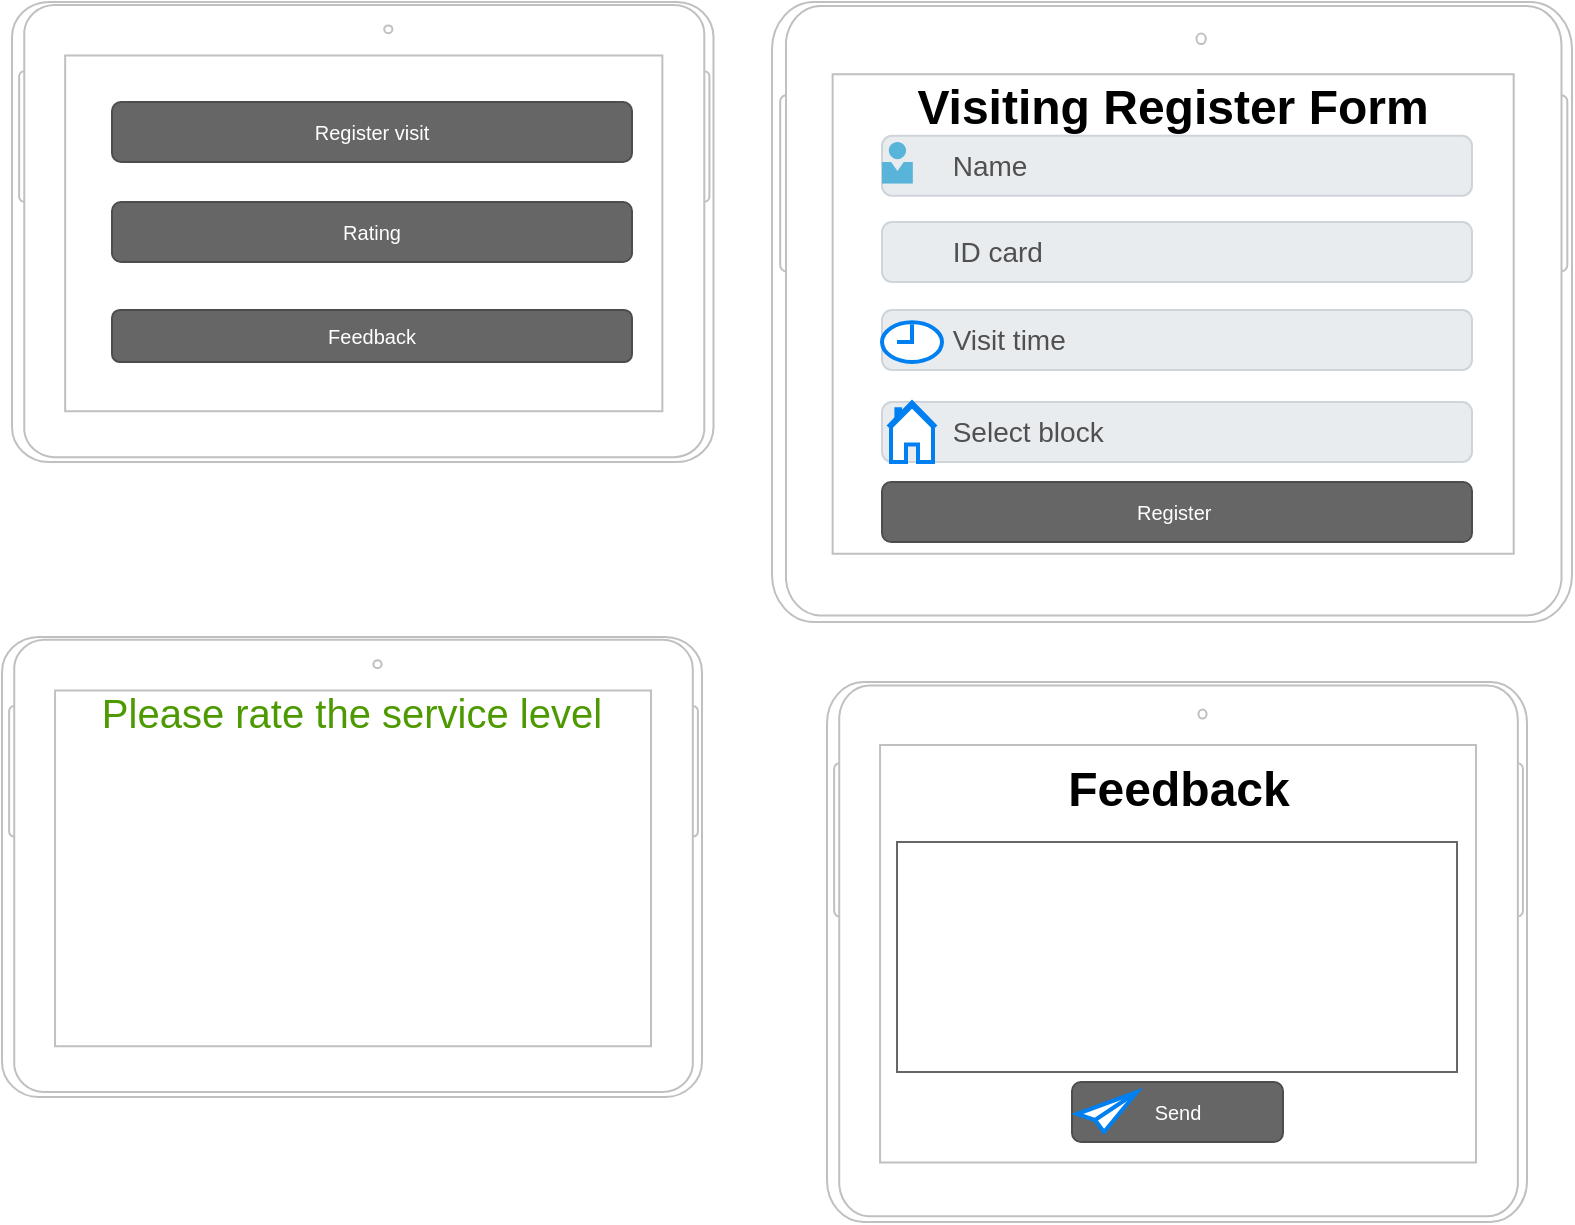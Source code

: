 <mxfile version="21.0.6" type="github">
  <diagram name="Page-1" id="ERA9clVWiJN9jm6EAOTU">
    <mxGraphModel dx="1050" dy="491" grid="1" gridSize="10" guides="1" tooltips="1" connect="1" arrows="1" fold="1" page="1" pageScale="1" pageWidth="850" pageHeight="1100" math="0" shadow="0">
      <root>
        <mxCell id="0" />
        <mxCell id="1" parent="0" />
        <mxCell id="GEdyw78trVJxSbKYEeHb-15" value="&amp;nbsp; &amp;nbsp; &amp;nbsp; Name" style="html=1;shadow=0;dashed=0;shape=mxgraph.bootstrap.rrect;rSize=5;strokeColor=#CED4DA;strokeWidth=1;fillColor=#E9ECEF;fontColor=#505050;whiteSpace=wrap;align=left;verticalAlign=middle;spacingLeft=10;fontSize=14;" parent="1" vertex="1">
          <mxGeometry x="605" y="176.88" width="295" height="30" as="geometry" />
        </mxCell>
        <mxCell id="GEdyw78trVJxSbKYEeHb-16" value="&amp;nbsp; &amp;nbsp; &amp;nbsp; ID card" style="html=1;shadow=0;dashed=0;shape=mxgraph.bootstrap.rrect;rSize=5;strokeColor=#CED4DA;strokeWidth=1;fillColor=#E9ECEF;fontColor=#505050;whiteSpace=wrap;align=left;verticalAlign=middle;spacingLeft=10;fontSize=14;" parent="1" vertex="1">
          <mxGeometry x="605" y="220" width="295" height="30" as="geometry" />
        </mxCell>
        <mxCell id="GEdyw78trVJxSbKYEeHb-17" value="&amp;nbsp; &amp;nbsp; &amp;nbsp; Visit time" style="html=1;shadow=0;dashed=0;shape=mxgraph.bootstrap.rrect;rSize=5;strokeColor=#CED4DA;strokeWidth=1;fillColor=#E9ECEF;fontColor=#505050;whiteSpace=wrap;align=left;verticalAlign=middle;spacingLeft=10;fontSize=14;" parent="1" vertex="1">
          <mxGeometry x="605" y="264" width="295" height="30" as="geometry" />
        </mxCell>
        <mxCell id="GEdyw78trVJxSbKYEeHb-19" value="&amp;nbsp; &amp;nbsp; &amp;nbsp; Select block" style="html=1;shadow=0;dashed=0;shape=mxgraph.bootstrap.rrect;rSize=5;strokeColor=#CED4DA;strokeWidth=1;fillColor=#E9ECEF;fontColor=#505050;whiteSpace=wrap;align=left;verticalAlign=middle;spacingLeft=10;fontSize=14;" parent="1" vertex="1">
          <mxGeometry x="605" y="310" width="295" height="30" as="geometry" />
        </mxCell>
        <mxCell id="GEdyw78trVJxSbKYEeHb-20" value="" style="shape=image;html=1;verticalAlign=top;verticalLabelPosition=bottom;labelBackgroundColor=#ffffff;imageAspect=0;aspect=fixed;image=https://cdn2.iconfinder.com/data/icons/navigation-set-arrows-part-two/32/Arrow_Drop_Down_Circle-128.png" parent="1" vertex="1">
          <mxGeometry x="863" y="313" width="24" height="24" as="geometry" />
        </mxCell>
        <mxCell id="GEdyw78trVJxSbKYEeHb-23" value="" style="shape=image;html=1;verticalAlign=top;verticalLabelPosition=bottom;labelBackgroundColor=#ffffff;imageAspect=0;aspect=fixed;image=https://cdn1.iconfinder.com/data/icons/unicons-line-vol-5/24/sad-128.png" parent="1" vertex="1">
          <mxGeometry x="350" y="515" width="70" height="70" as="geometry" />
        </mxCell>
        <mxCell id="GEdyw78trVJxSbKYEeHb-24" value="" style="shape=image;html=1;verticalAlign=top;verticalLabelPosition=bottom;labelBackgroundColor=#ffffff;imageAspect=0;aspect=fixed;image=https://cdn1.iconfinder.com/data/icons/unicons-line-vol-1/24/angry-128.png" parent="1" vertex="1">
          <mxGeometry x="200" y="515" width="70" height="70" as="geometry" />
        </mxCell>
        <mxCell id="GEdyw78trVJxSbKYEeHb-25" value="" style="shape=image;html=1;verticalAlign=top;verticalLabelPosition=bottom;labelBackgroundColor=#ffffff;imageAspect=0;aspect=fixed;image=https://cdn1.iconfinder.com/data/icons/unicons-line-vol-5/24/smile-beam-128.png" parent="1" vertex="1">
          <mxGeometry x="420" y="515" width="70" height="70" as="geometry" />
        </mxCell>
        <mxCell id="GEdyw78trVJxSbKYEeHb-26" value="" style="shape=image;html=1;verticalAlign=top;verticalLabelPosition=bottom;labelBackgroundColor=#ffffff;imageAspect=0;aspect=fixed;image=https://cdn1.iconfinder.com/data/icons/unicons-line-vol-5/24/sad-dizzy-128.png" parent="1" vertex="1">
          <mxGeometry x="280" y="515" width="70" height="70" as="geometry" />
        </mxCell>
        <mxCell id="GEdyw78trVJxSbKYEeHb-29" value="Please rate the service level" style="text;html=1;strokeColor=none;fillColor=none;align=center;verticalAlign=middle;whiteSpace=wrap;rounded=0;fontFamily=Helvetica;labelBackgroundColor=default;fontColor=#4D9900;fontSize=20;" parent="1" vertex="1">
          <mxGeometry x="210" y="450" width="260" height="30" as="geometry" />
        </mxCell>
        <mxCell id="GEdyw78trVJxSbKYEeHb-31" value="" style="verticalLabelPosition=bottom;verticalAlign=top;html=1;shadow=0;dashed=0;strokeWidth=1;shape=mxgraph.android.tab2;strokeColor=#c0c0c0;direction=north;" parent="1" vertex="1">
          <mxGeometry x="165" y="427.44" width="350" height="230" as="geometry" />
        </mxCell>
        <mxCell id="GEdyw78trVJxSbKYEeHb-32" value="" style="verticalLabelPosition=bottom;verticalAlign=top;html=1;shadow=0;dashed=0;strokeWidth=1;shape=mxgraph.android.tab2;strokeColor=#c0c0c0;direction=north;" parent="1" vertex="1">
          <mxGeometry x="170" y="110" width="350.75" height="230" as="geometry" />
        </mxCell>
        <mxCell id="GEdyw78trVJxSbKYEeHb-33" value="Register visit" style="rounded=1;html=1;shadow=0;dashed=0;whiteSpace=wrap;fontSize=10;fillColor=#666666;align=center;strokeColor=#4D4D4D;fontColor=#ffffff;" parent="1" vertex="1">
          <mxGeometry x="220" y="160" width="260" height="30" as="geometry" />
        </mxCell>
        <mxCell id="GEdyw78trVJxSbKYEeHb-34" value="Rating" style="rounded=1;html=1;shadow=0;dashed=0;whiteSpace=wrap;fontSize=10;fillColor=#666666;align=center;strokeColor=#4D4D4D;fontColor=#ffffff;" parent="1" vertex="1">
          <mxGeometry x="220" y="210" width="260" height="30" as="geometry" />
        </mxCell>
        <mxCell id="GEdyw78trVJxSbKYEeHb-35" value="Feedback" style="rounded=1;html=1;shadow=0;dashed=0;whiteSpace=wrap;fontSize=10;fillColor=#666666;align=center;strokeColor=#4D4D4D;fontColor=#ffffff;" parent="1" vertex="1">
          <mxGeometry x="220" y="264" width="260" height="26" as="geometry" />
        </mxCell>
        <mxCell id="GEdyw78trVJxSbKYEeHb-38" value="Visiting Register Form" style="text;strokeColor=none;fillColor=none;html=1;fontSize=24;fontStyle=1;verticalAlign=middle;align=center;" parent="1" vertex="1">
          <mxGeometry x="700" y="149.88" width="100" height="27" as="geometry" />
        </mxCell>
        <mxCell id="GEdyw78trVJxSbKYEeHb-40" value="Register&amp;nbsp;" style="rounded=1;html=1;shadow=0;dashed=0;whiteSpace=wrap;fontSize=10;fillColor=#666666;align=center;strokeColor=#4D4D4D;fontColor=#ffffff;" parent="1" vertex="1">
          <mxGeometry x="605" y="350" width="295" height="30" as="geometry" />
        </mxCell>
        <mxCell id="GEdyw78trVJxSbKYEeHb-42" value="" style="verticalLabelPosition=bottom;verticalAlign=top;html=1;shadow=0;dashed=0;strokeWidth=1;shape=mxgraph.android.tab2;strokeColor=#c0c0c0;direction=north;" parent="1" vertex="1">
          <mxGeometry x="577.5" y="450" width="350" height="270" as="geometry" />
        </mxCell>
        <mxCell id="GEdyw78trVJxSbKYEeHb-44" value="Feedback" style="text;strokeColor=none;fillColor=none;html=1;fontSize=24;fontStyle=1;verticalAlign=middle;align=center;" parent="1" vertex="1">
          <mxGeometry x="702.5" y="490" width="100" height="27" as="geometry" />
        </mxCell>
        <mxCell id="GEdyw78trVJxSbKYEeHb-45" value="" style="strokeWidth=1;shadow=0;dashed=0;align=center;html=1;shape=mxgraph.mockup.text.textBox;fontColor=#666666;align=left;fontSize=17;spacingLeft=4;spacingTop=-3;whiteSpace=wrap;strokeColor=#666666;mainText=" parent="1" vertex="1">
          <mxGeometry x="612.5" y="530" width="280" height="115" as="geometry" />
        </mxCell>
        <mxCell id="9Ig8hGc-oL2lYwAAS766-1" value="Send" style="rounded=1;html=1;shadow=0;dashed=0;whiteSpace=wrap;fontSize=10;fillColor=#666666;align=center;strokeColor=#4D4D4D;fontColor=#ffffff;" parent="1" vertex="1">
          <mxGeometry x="700" y="650" width="105.5" height="30" as="geometry" />
        </mxCell>
        <mxCell id="9Ig8hGc-oL2lYwAAS766-2" value="" style="html=1;verticalLabelPosition=bottom;align=center;labelBackgroundColor=#ffffff;verticalAlign=top;strokeWidth=2;strokeColor=#0080F0;shadow=0;dashed=0;shape=mxgraph.ios7.icons.pointer;" parent="1" vertex="1">
          <mxGeometry x="702.5" y="655" width="30" height="20" as="geometry" />
        </mxCell>
        <mxCell id="9Ig8hGc-oL2lYwAAS766-4" value="" style="shape=image;html=1;verticalAlign=top;verticalLabelPosition=bottom;labelBackgroundColor=#ffffff;imageAspect=0;aspect=fixed;image=https://cdn0.iconfinder.com/data/icons/communication-technology/500/list-128.png" parent="1" vertex="1">
          <mxGeometry x="680" y="334.75" width="60.5" height="60.5" as="geometry" />
        </mxCell>
        <mxCell id="9Ig8hGc-oL2lYwAAS766-6" value="" style="sketch=0;aspect=fixed;html=1;points=[];align=center;image;fontSize=12;image=img/lib/mscae/Person.svg;" parent="1" vertex="1">
          <mxGeometry x="605" y="180" width="15.45" height="20.88" as="geometry" />
        </mxCell>
        <mxCell id="9Ig8hGc-oL2lYwAAS766-8" value="" style="shape=image;html=1;verticalAlign=top;verticalLabelPosition=bottom;labelBackgroundColor=#ffffff;imageAspect=0;aspect=fixed;image=https://cdn0.iconfinder.com/data/icons/payment-76/512/identity-128.png" parent="1" vertex="1">
          <mxGeometry x="605" y="223" width="27" height="27" as="geometry" />
        </mxCell>
        <mxCell id="9Ig8hGc-oL2lYwAAS766-9" value="" style="html=1;verticalLabelPosition=bottom;align=center;labelBackgroundColor=#ffffff;verticalAlign=top;strokeWidth=2;strokeColor=#0080F0;shadow=0;dashed=0;shape=mxgraph.ios7.icons.clock;" parent="1" vertex="1">
          <mxGeometry x="605" y="270.12" width="30" height="19.88" as="geometry" />
        </mxCell>
        <mxCell id="9Ig8hGc-oL2lYwAAS766-10" value="" style="html=1;verticalLabelPosition=bottom;align=center;labelBackgroundColor=#ffffff;verticalAlign=top;strokeWidth=2;strokeColor=#0080F0;shadow=0;dashed=0;shape=mxgraph.ios7.icons.home;" parent="1" vertex="1">
          <mxGeometry x="608" y="310.12" width="24" height="29.88" as="geometry" />
        </mxCell>
        <mxCell id="9Ig8hGc-oL2lYwAAS766-11" value="" style="shape=image;html=1;verticalAlign=top;verticalLabelPosition=bottom;labelBackgroundColor=#ffffff;imageAspect=0;aspect=fixed;image=https://cdn0.iconfinder.com/data/icons/communication-technology/500/list-128.png" parent="1" vertex="1">
          <mxGeometry x="260" y="144.75" width="60.5" height="60.5" as="geometry" />
        </mxCell>
        <mxCell id="9Ig8hGc-oL2lYwAAS766-12" value="" style="shape=image;html=1;verticalAlign=top;verticalLabelPosition=bottom;labelBackgroundColor=#ffffff;imageAspect=0;aspect=fixed;image=https://cdn1.iconfinder.com/data/icons/unicons-line-vol-5/24/smile-128.png" parent="1" vertex="1">
          <mxGeometry x="270" y="206.5" width="37" height="37" as="geometry" />
        </mxCell>
        <mxCell id="9Ig8hGc-oL2lYwAAS766-13" value="" style="shape=image;html=1;verticalAlign=top;verticalLabelPosition=bottom;labelBackgroundColor=#ffffff;imageAspect=0;aspect=fixed;image=https://cdn1.iconfinder.com/data/icons/unicons-line-vol-2/24/comment-notes-128.png" parent="1" vertex="1">
          <mxGeometry x="272.75" y="261.25" width="31.5" height="31.5" as="geometry" />
        </mxCell>
        <mxCell id="m4gIUs27mQhMbzSMWbz8-1" value="" style="verticalLabelPosition=bottom;verticalAlign=top;html=1;shadow=0;dashed=0;strokeWidth=1;shape=mxgraph.android.tab2;strokeColor=#c0c0c0;direction=north;" vertex="1" parent="1">
          <mxGeometry x="550" y="110" width="400" height="310" as="geometry" />
        </mxCell>
      </root>
    </mxGraphModel>
  </diagram>
</mxfile>
